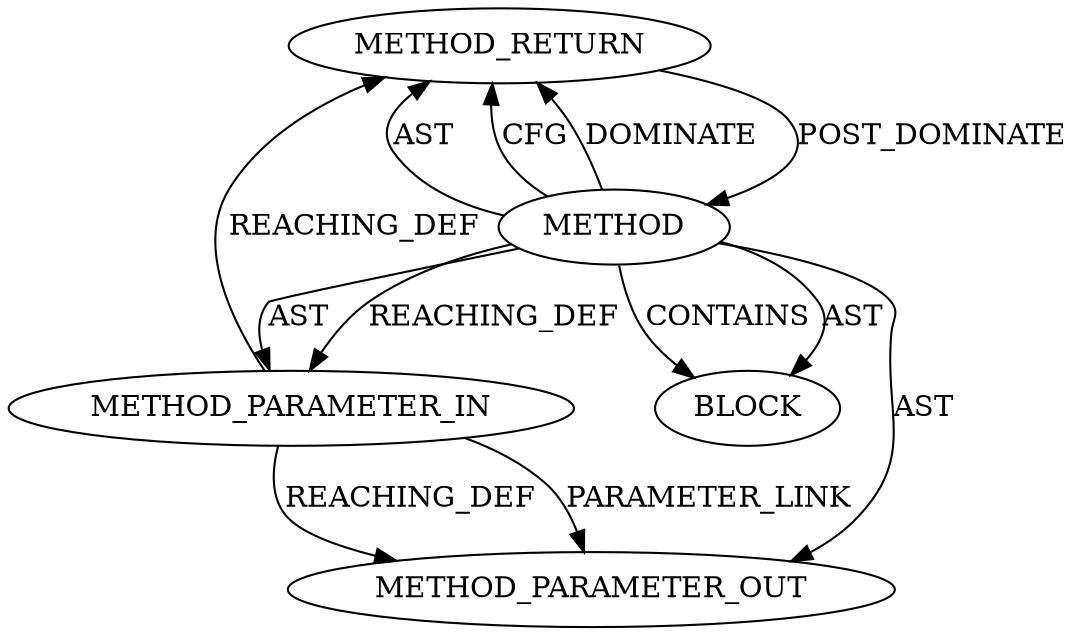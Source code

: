 digraph {
  26054 [label=METHOD_RETURN ORDER=2 CODE="RET" TYPE_FULL_NAME="ANY" EVALUATION_STRATEGY="BY_VALUE"]
  26051 [label=METHOD AST_PARENT_TYPE="NAMESPACE_BLOCK" AST_PARENT_FULL_NAME="<global>" ORDER=0 CODE="<empty>" FULL_NAME="SSL_accept" IS_EXTERNAL=true FILENAME="<empty>" SIGNATURE="" NAME="SSL_accept"]
  26053 [label=BLOCK ORDER=1 ARGUMENT_INDEX=1 CODE="<empty>" TYPE_FULL_NAME="ANY"]
  26052 [label=METHOD_PARAMETER_IN ORDER=1 CODE="p1" IS_VARIADIC=false TYPE_FULL_NAME="ANY" EVALUATION_STRATEGY="BY_VALUE" INDEX=1 NAME="p1"]
  27425 [label=METHOD_PARAMETER_OUT ORDER=1 CODE="p1" IS_VARIADIC=false TYPE_FULL_NAME="ANY" EVALUATION_STRATEGY="BY_VALUE" INDEX=1 NAME="p1"]
  26052 -> 27425 [label=PARAMETER_LINK ]
  26051 -> 26053 [label=AST ]
  26051 -> 27425 [label=AST ]
  26052 -> 26054 [label=REACHING_DEF VARIABLE="p1"]
  26051 -> 26054 [label=AST ]
  26054 -> 26051 [label=POST_DOMINATE ]
  26051 -> 26054 [label=CFG ]
  26051 -> 26052 [label=REACHING_DEF VARIABLE=""]
  26052 -> 27425 [label=REACHING_DEF VARIABLE="p1"]
  26051 -> 26052 [label=AST ]
  26051 -> 26053 [label=CONTAINS ]
  26051 -> 26054 [label=DOMINATE ]
}
